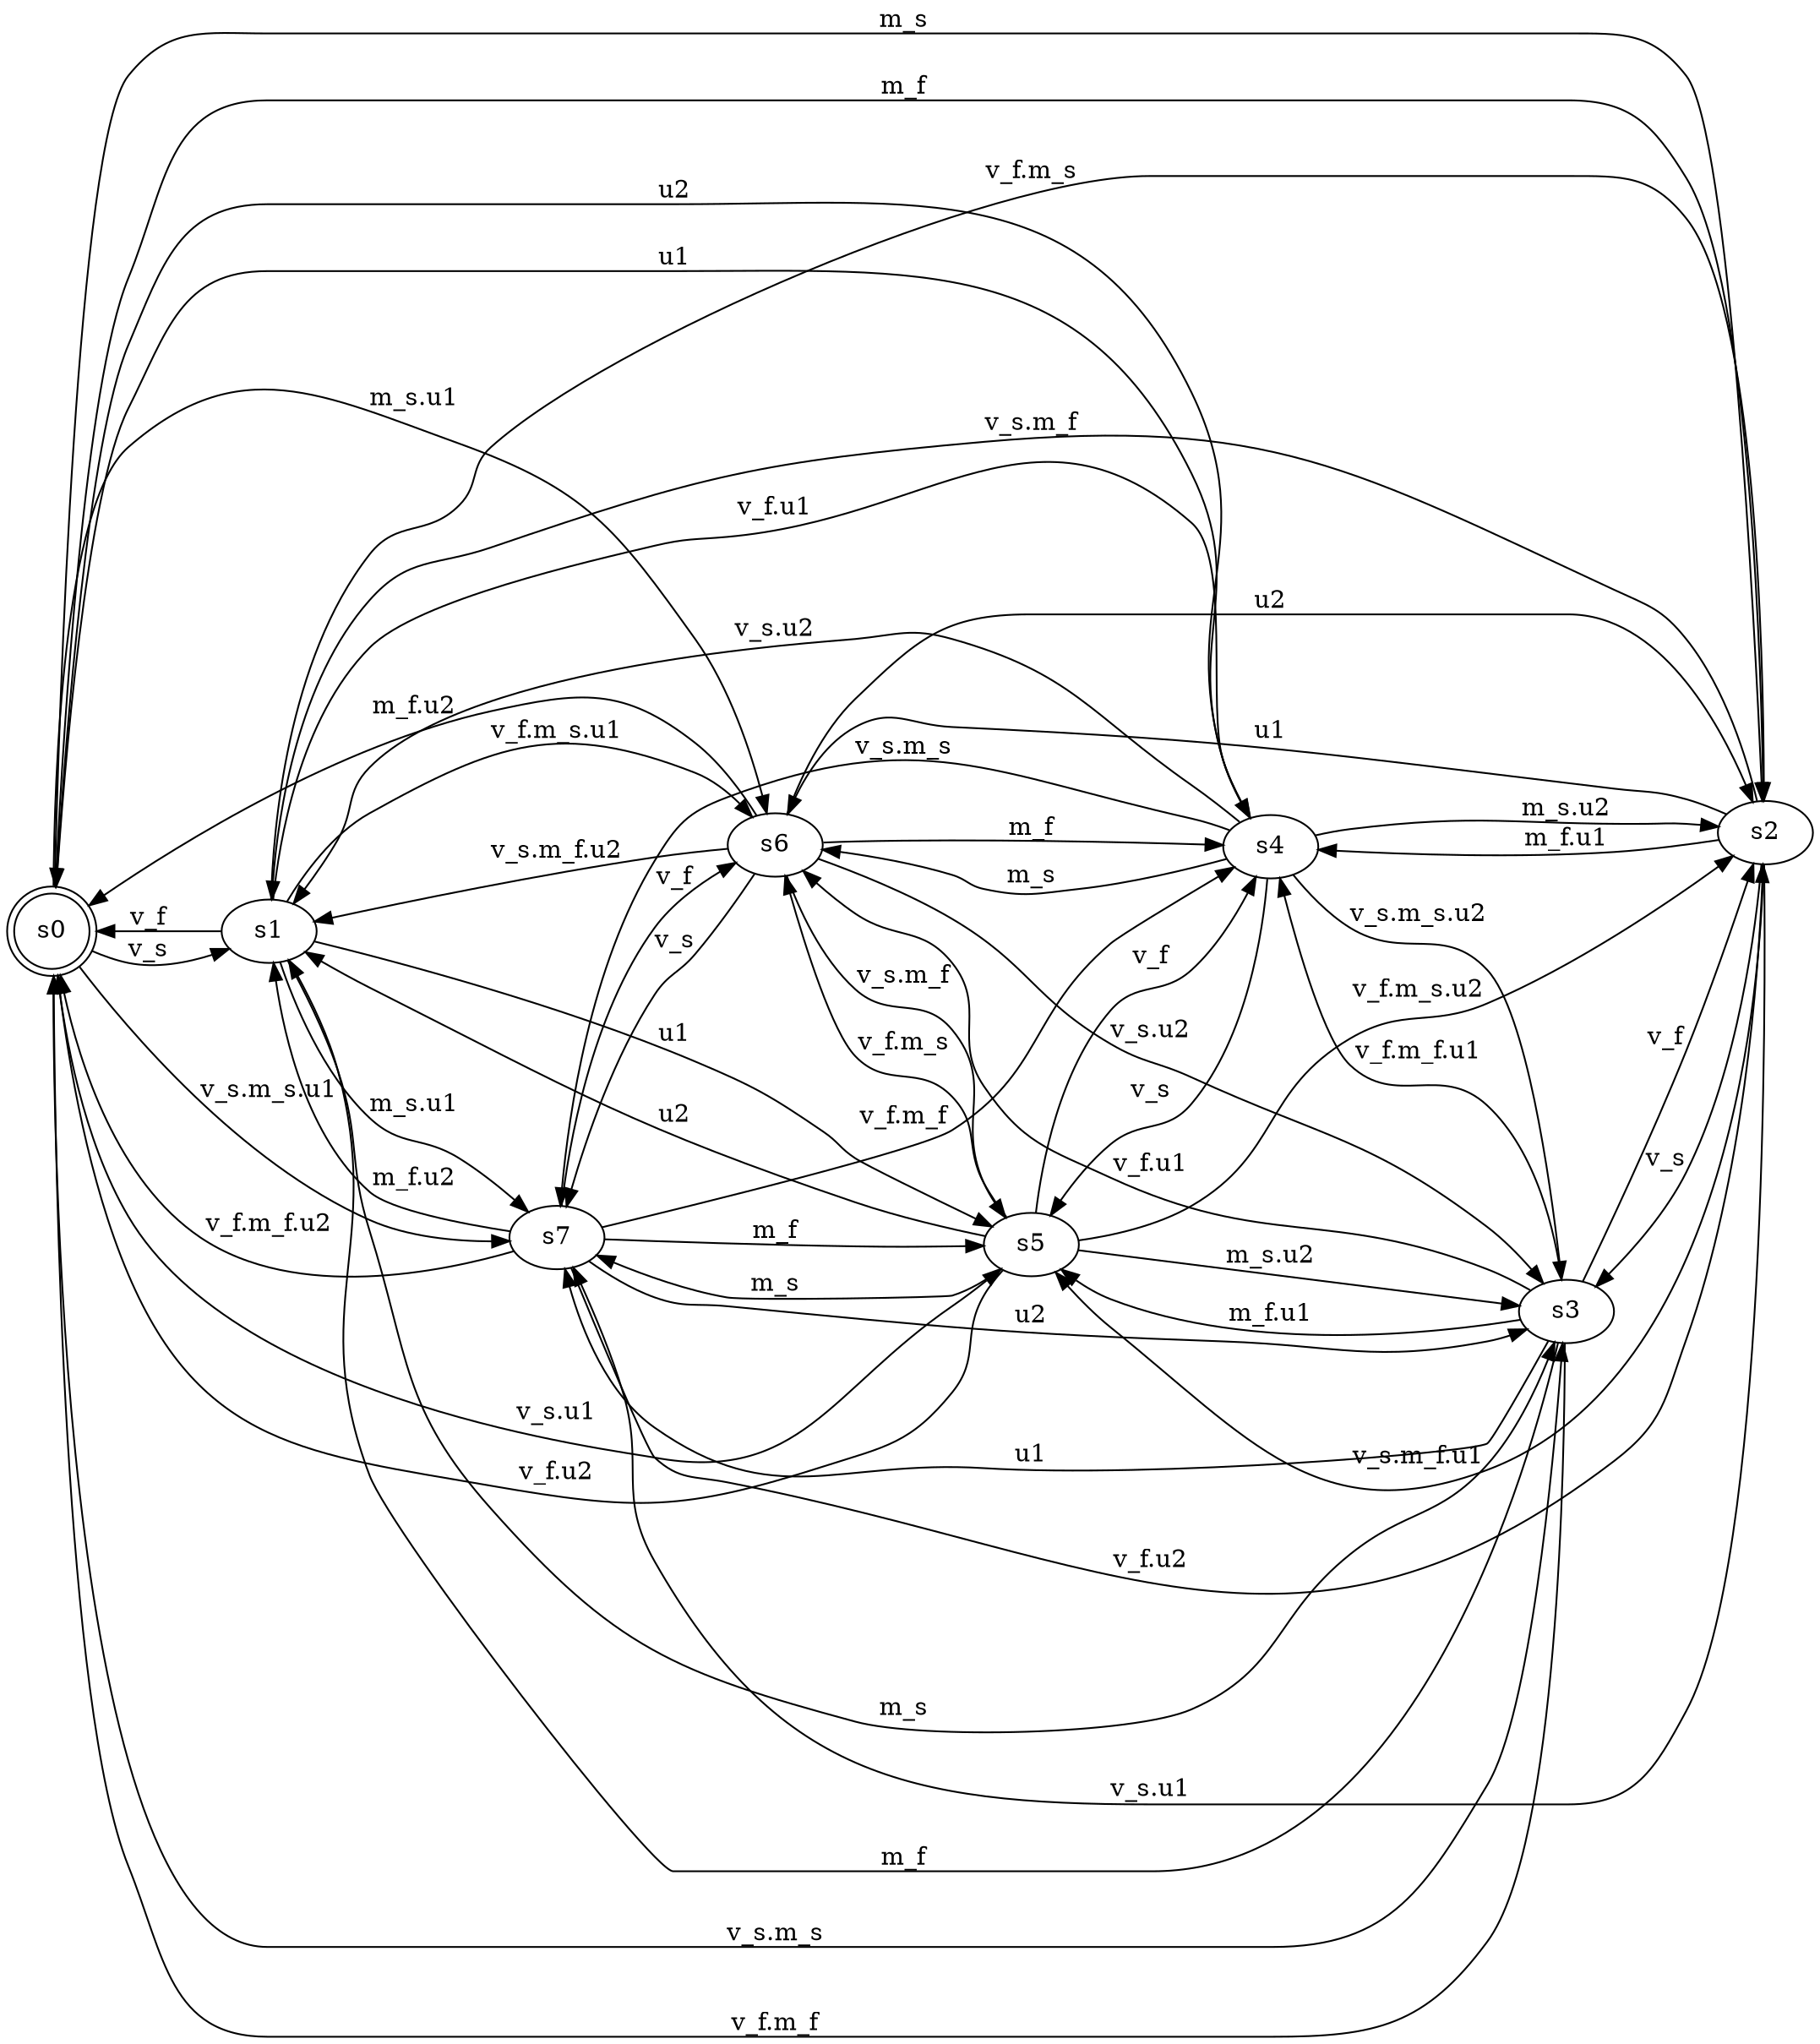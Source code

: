 digraph test3 { 
  rankdir="LR"
  s0 [ shape="doublecircle" ]
  s0->s1 [
    label= "v_s"
  ] ;
  s0->s2 [
    label= "m_s"
  ] ;
  s0->s3 [
    label= "v_s.m_s"
  ] ;
  s0->s4 [
    label= "u1"
  ] ;
  s0->s5 [
    label= "v_s.u1"
  ] ;
  s0->s6 [
    label= "m_s.u1"
  ] ;
  s0->s7 [
    label= "v_s.m_s.u1"
  ] ;
  s1->s0 [
    label= "v_f"
  ] ;
  s1->s3 [
    label= "m_s"
  ] ;
  s1->s2 [
    label= "v_f.m_s"
  ] ;
  s1->s5 [
    label= "u1"
  ] ;
  s1->s4 [
    label= "v_f.u1"
  ] ;
  s1->s7 [
    label= "m_s.u1"
  ] ;
  s1->s6 [
    label= "v_f.m_s.u1"
  ] ;
  s2->s3 [
    label= "v_s"
  ] ;
  s2->s0 [
    label= "m_f"
  ] ;
  s2->s1 [
    label= "v_s.m_f"
  ] ;
  s2->s6 [
    label= "u1"
  ] ;
  s2->s7 [
    label= "v_s.u1"
  ] ;
  s2->s4 [
    label= "m_f.u1"
  ] ;
  s2->s5 [
    label= "v_s.m_f.u1"
  ] ;
  s3->s2 [
    label= "v_f"
  ] ;
  s3->s1 [
    label= "m_f"
  ] ;
  s3->s0 [
    label= "v_f.m_f"
  ] ;
  s3->s7 [
    label= "u1"
  ] ;
  s3->s6 [
    label= "v_f.u1"
  ] ;
  s3->s5 [
    label= "m_f.u1"
  ] ;
  s3->s4 [
    label= "v_f.m_f.u1"
  ] ;
  s4->s5 [
    label= "v_s"
  ] ;
  s4->s6 [
    label= "m_s"
  ] ;
  s4->s7 [
    label= "v_s.m_s"
  ] ;
  s4->s0 [
    label= "u2"
  ] ;
  s4->s1 [
    label= "v_s.u2"
  ] ;
  s4->s2 [
    label= "m_s.u2"
  ] ;
  s4->s3 [
    label= "v_s.m_s.u2"
  ] ;
  s5->s4 [
    label= "v_f"
  ] ;
  s5->s7 [
    label= "m_s"
  ] ;
  s5->s6 [
    label= "v_f.m_s"
  ] ;
  s5->s1 [
    label= "u2"
  ] ;
  s5->s0 [
    label= "v_f.u2"
  ] ;
  s5->s3 [
    label= "m_s.u2"
  ] ;
  s5->s2 [
    label= "v_f.m_s.u2"
  ] ;
  s6->s7 [
    label= "v_s"
  ] ;
  s6->s4 [
    label= "m_f"
  ] ;
  s6->s5 [
    label= "v_s.m_f"
  ] ;
  s6->s2 [
    label= "u2"
  ] ;
  s6->s3 [
    label= "v_s.u2"
  ] ;
  s6->s0 [
    label= "m_f.u2"
  ] ;
  s6->s1 [
    label= "v_s.m_f.u2"
  ] ;
  s7->s6 [
    label= "v_f"
  ] ;
  s7->s5 [
    label= "m_f"
  ] ;
  s7->s4 [
    label= "v_f.m_f"
  ] ;
  s7->s3 [
    label= "u2"
  ] ;
  s7->s2 [
    label= "v_f.u2"
  ] ;
  s7->s1 [
    label= "m_f.u2"
  ] ;
  s7->s0 [
    label= "v_f.m_f.u2"
  ] ;
}

